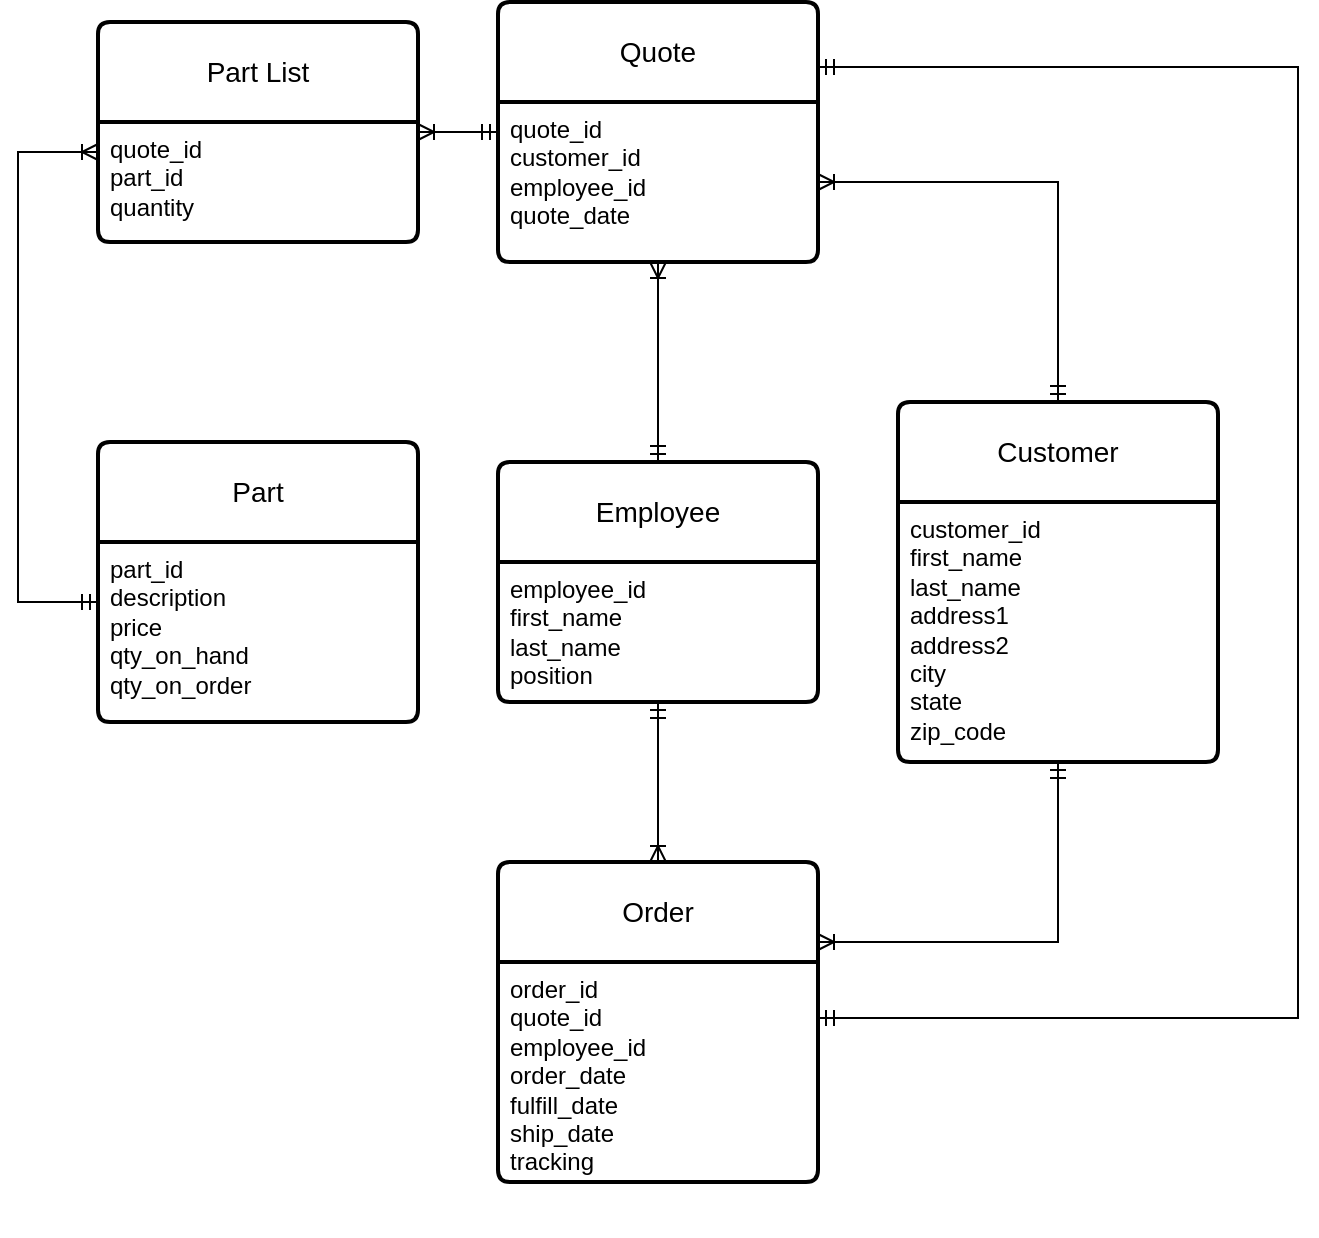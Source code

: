 <mxfile version="22.0.8" type="github">
  <diagram id="R2lEEEUBdFMjLlhIrx00" name="Page-1">
    <mxGraphModel dx="1434" dy="754" grid="1" gridSize="10" guides="1" tooltips="1" connect="1" arrows="1" fold="1" page="1" pageScale="1" pageWidth="850" pageHeight="1100" math="0" shadow="0" extFonts="Permanent Marker^https://fonts.googleapis.com/css?family=Permanent+Marker">
      <root>
        <mxCell id="0" />
        <mxCell id="1" parent="0" />
        <mxCell id="S-5__O05gs6nP9wvUdie-124" style="edgeStyle=orthogonalEdgeStyle;rounded=0;orthogonalLoop=1;jettySize=auto;html=1;endArrow=ERmandOne;startArrow=ERmandOne;rounded=0;exitX=1;exitY=0.25;exitDx=0;exitDy=0;" edge="1" parent="1" source="S-5__O05gs6nP9wvUdie-80" target="S-5__O05gs6nP9wvUdie-89">
          <mxGeometry relative="1" as="geometry">
            <mxPoint x="570" y="560" as="targetPoint" />
            <Array as="points">
              <mxPoint x="760" y="43" />
              <mxPoint x="760" y="518" />
            </Array>
          </mxGeometry>
        </mxCell>
        <mxCell id="S-5__O05gs6nP9wvUdie-80" value="Quote" style="swimlane;childLayout=stackLayout;horizontal=1;startSize=50;horizontalStack=0;rounded=1;fontSize=14;fontStyle=0;strokeWidth=2;resizeParent=0;resizeLast=1;shadow=0;dashed=0;align=center;arcSize=4;whiteSpace=wrap;html=1;" vertex="1" parent="1">
          <mxGeometry x="360" y="10" width="160" height="130" as="geometry" />
        </mxCell>
        <mxCell id="S-5__O05gs6nP9wvUdie-81" value="&lt;div&gt;quote_id&lt;/div&gt;&lt;div&gt;customer_id&lt;/div&gt;&lt;div&gt;employee_id&lt;br&gt;&lt;/div&gt;&lt;div&gt;quote_date&lt;/div&gt;" style="align=left;strokeColor=none;fillColor=none;spacingLeft=4;fontSize=12;verticalAlign=top;resizable=0;rotatable=0;part=1;html=1;" vertex="1" parent="S-5__O05gs6nP9wvUdie-80">
          <mxGeometry y="50" width="160" height="80" as="geometry" />
        </mxCell>
        <mxCell id="S-5__O05gs6nP9wvUdie-85" value="Part" style="swimlane;childLayout=stackLayout;horizontal=1;startSize=50;horizontalStack=0;rounded=1;fontSize=14;fontStyle=0;strokeWidth=2;resizeParent=0;resizeLast=1;shadow=0;dashed=0;align=center;arcSize=4;whiteSpace=wrap;html=1;" vertex="1" parent="1">
          <mxGeometry x="160" y="230" width="160" height="140" as="geometry" />
        </mxCell>
        <mxCell id="S-5__O05gs6nP9wvUdie-86" value="&lt;div&gt;part_id&lt;/div&gt;&lt;div&gt;description&lt;/div&gt;&lt;div&gt;price&lt;/div&gt;&lt;div&gt;qty_on_hand&lt;/div&gt;&lt;div&gt;qty_on_order&lt;br&gt;&lt;/div&gt;" style="align=left;strokeColor=none;fillColor=none;spacingLeft=4;fontSize=12;verticalAlign=top;resizable=0;rotatable=0;part=1;html=1;" vertex="1" parent="S-5__O05gs6nP9wvUdie-85">
          <mxGeometry y="50" width="160" height="90" as="geometry" />
        </mxCell>
        <mxCell id="S-5__O05gs6nP9wvUdie-116" style="edgeStyle=orthogonalEdgeStyle;rounded=0;orthogonalLoop=1;jettySize=auto;html=1;endArrow=ERoneToMany;startArrow=ERmandOne;rounded=0;exitX=0;exitY=0.5;exitDx=0;exitDy=0;" edge="1" parent="1" source="S-5__O05gs6nP9wvUdie-80" target="S-5__O05gs6nP9wvUdie-87">
          <mxGeometry relative="1" as="geometry" />
        </mxCell>
        <mxCell id="S-5__O05gs6nP9wvUdie-87" value="Part List" style="swimlane;childLayout=stackLayout;horizontal=1;startSize=50;horizontalStack=0;rounded=1;fontSize=14;fontStyle=0;strokeWidth=2;resizeParent=0;resizeLast=1;shadow=0;dashed=0;align=center;arcSize=4;whiteSpace=wrap;html=1;" vertex="1" parent="1">
          <mxGeometry x="160" y="20" width="160" height="110" as="geometry" />
        </mxCell>
        <mxCell id="S-5__O05gs6nP9wvUdie-88" value="&lt;div&gt;quote_id&lt;/div&gt;&lt;div&gt;part_id&lt;/div&gt;&lt;div&gt;quantity&lt;br&gt;&lt;/div&gt;&lt;div&gt;&lt;br&gt;&lt;/div&gt;" style="align=left;strokeColor=none;fillColor=none;spacingLeft=4;fontSize=12;verticalAlign=top;resizable=0;rotatable=0;part=1;html=1;" vertex="1" parent="S-5__O05gs6nP9wvUdie-87">
          <mxGeometry y="50" width="160" height="60" as="geometry" />
        </mxCell>
        <mxCell id="S-5__O05gs6nP9wvUdie-89" value="Order" style="swimlane;childLayout=stackLayout;horizontal=1;startSize=50;horizontalStack=0;rounded=1;fontSize=14;fontStyle=0;strokeWidth=2;resizeParent=0;resizeLast=1;shadow=0;dashed=0;align=center;arcSize=4;whiteSpace=wrap;html=1;" vertex="1" parent="1">
          <mxGeometry x="360" y="440" width="160" height="160" as="geometry" />
        </mxCell>
        <mxCell id="S-5__O05gs6nP9wvUdie-90" value="&lt;div&gt;order_id&lt;/div&gt;&lt;div&gt;quote_id&lt;/div&gt;&lt;div&gt;employee_id&lt;br&gt;&lt;/div&gt;&lt;div&gt;order_date&lt;/div&gt;&lt;div&gt;fulfill_date&lt;/div&gt;&lt;div&gt;ship_date&lt;/div&gt;&lt;div&gt;tracking&lt;br&gt;&lt;/div&gt;&lt;div&gt;&lt;br&gt;&lt;/div&gt;&lt;div&gt;&lt;br&gt;&lt;/div&gt;" style="align=left;strokeColor=none;fillColor=none;spacingLeft=4;fontSize=12;verticalAlign=top;resizable=0;rotatable=0;part=1;html=1;" vertex="1" parent="S-5__O05gs6nP9wvUdie-89">
          <mxGeometry y="50" width="160" height="110" as="geometry" />
        </mxCell>
        <mxCell id="S-5__O05gs6nP9wvUdie-121" style="edgeStyle=orthogonalEdgeStyle;rounded=0;orthogonalLoop=1;jettySize=auto;html=1;endArrow=ERoneToMany;startArrow=ERmandOne;rounded=0;exitX=0.5;exitY=0;exitDx=0;exitDy=0;entryX=1;entryY=0.5;entryDx=0;entryDy=0;" edge="1" parent="1" source="S-5__O05gs6nP9wvUdie-92" target="S-5__O05gs6nP9wvUdie-81">
          <mxGeometry relative="1" as="geometry">
            <mxPoint x="640" y="160" as="sourcePoint" />
            <mxPoint x="590" y="120" as="targetPoint" />
            <Array as="points">
              <mxPoint x="640" y="100" />
            </Array>
          </mxGeometry>
        </mxCell>
        <mxCell id="S-5__O05gs6nP9wvUdie-92" value="Customer" style="swimlane;childLayout=stackLayout;horizontal=1;startSize=50;horizontalStack=0;rounded=1;fontSize=14;fontStyle=0;strokeWidth=2;resizeParent=0;resizeLast=1;shadow=0;dashed=0;align=center;arcSize=4;whiteSpace=wrap;html=1;" vertex="1" parent="1">
          <mxGeometry x="560" y="210" width="160" height="180" as="geometry" />
        </mxCell>
        <mxCell id="S-5__O05gs6nP9wvUdie-93" value="&lt;div&gt;customer_id&lt;/div&gt;&lt;div&gt;first_name&lt;/div&gt;&lt;div&gt;last_name&lt;/div&gt;&lt;div&gt;address1&lt;/div&gt;&lt;div&gt;address2&lt;/div&gt;&lt;div&gt;city&lt;/div&gt;&lt;div&gt;state&lt;/div&gt;&lt;div&gt;zip_code&lt;br&gt;&lt;/div&gt;" style="align=left;strokeColor=none;fillColor=none;spacingLeft=4;fontSize=12;verticalAlign=top;resizable=0;rotatable=0;part=1;html=1;" vertex="1" parent="S-5__O05gs6nP9wvUdie-92">
          <mxGeometry y="50" width="160" height="130" as="geometry" />
        </mxCell>
        <mxCell id="S-5__O05gs6nP9wvUdie-118" style="edgeStyle=orthogonalEdgeStyle;rounded=0;orthogonalLoop=1;jettySize=auto;html=1;entryX=0.5;entryY=0;entryDx=0;entryDy=0;endArrow=ERoneToMany;startArrow=ERmandOne;rounded=0;" edge="1" parent="1" source="S-5__O05gs6nP9wvUdie-96" target="S-5__O05gs6nP9wvUdie-89">
          <mxGeometry relative="1" as="geometry" />
        </mxCell>
        <mxCell id="S-5__O05gs6nP9wvUdie-119" style="edgeStyle=orthogonalEdgeStyle;rounded=0;orthogonalLoop=1;jettySize=auto;html=1;entryX=0.5;entryY=1;entryDx=0;entryDy=0;endArrow=ERoneToMany;startArrow=ERmandOne;rounded=0;" edge="1" parent="1" source="S-5__O05gs6nP9wvUdie-96" target="S-5__O05gs6nP9wvUdie-80">
          <mxGeometry relative="1" as="geometry" />
        </mxCell>
        <mxCell id="S-5__O05gs6nP9wvUdie-96" value="Employee" style="swimlane;childLayout=stackLayout;horizontal=1;startSize=50;horizontalStack=0;rounded=1;fontSize=14;fontStyle=0;strokeWidth=2;resizeParent=0;resizeLast=1;shadow=0;dashed=0;align=center;arcSize=4;whiteSpace=wrap;html=1;" vertex="1" parent="1">
          <mxGeometry x="360" y="240" width="160" height="120" as="geometry" />
        </mxCell>
        <mxCell id="S-5__O05gs6nP9wvUdie-97" value="&lt;div&gt;employee_id&lt;/div&gt;&lt;div&gt;first_name&lt;/div&gt;&lt;div&gt;last_name&lt;/div&gt;&lt;div&gt;position&lt;br&gt;&lt;/div&gt;&lt;div&gt;&lt;br&gt;&lt;/div&gt;&lt;div&gt;&lt;br&gt;&lt;/div&gt;" style="align=left;strokeColor=none;fillColor=none;spacingLeft=4;fontSize=12;verticalAlign=top;resizable=0;rotatable=0;part=1;html=1;" vertex="1" parent="S-5__O05gs6nP9wvUdie-96">
          <mxGeometry y="50" width="160" height="70" as="geometry" />
        </mxCell>
        <mxCell id="S-5__O05gs6nP9wvUdie-122" style="edgeStyle=orthogonalEdgeStyle;rounded=0;orthogonalLoop=1;jettySize=auto;html=1;endArrow=ERoneToMany;startArrow=ERmandOne;rounded=0;exitX=0.5;exitY=1;exitDx=0;exitDy=0;entryX=1;entryY=0.25;entryDx=0;entryDy=0;" edge="1" parent="1" source="S-5__O05gs6nP9wvUdie-93" target="S-5__O05gs6nP9wvUdie-89">
          <mxGeometry relative="1" as="geometry">
            <mxPoint x="550" y="460" as="targetPoint" />
            <Array as="points">
              <mxPoint x="640" y="480" />
            </Array>
          </mxGeometry>
        </mxCell>
        <mxCell id="S-5__O05gs6nP9wvUdie-126" style="edgeStyle=orthogonalEdgeStyle;rounded=0;orthogonalLoop=1;jettySize=auto;html=1;entryX=0;entryY=0.25;entryDx=0;entryDy=0;endArrow=ERoneToMany;startArrow=ERmandOne;rounded=0;" edge="1" parent="1" source="S-5__O05gs6nP9wvUdie-86" target="S-5__O05gs6nP9wvUdie-88">
          <mxGeometry relative="1" as="geometry">
            <Array as="points">
              <mxPoint x="120" y="310" />
              <mxPoint x="120" y="85" />
            </Array>
          </mxGeometry>
        </mxCell>
      </root>
    </mxGraphModel>
  </diagram>
</mxfile>
